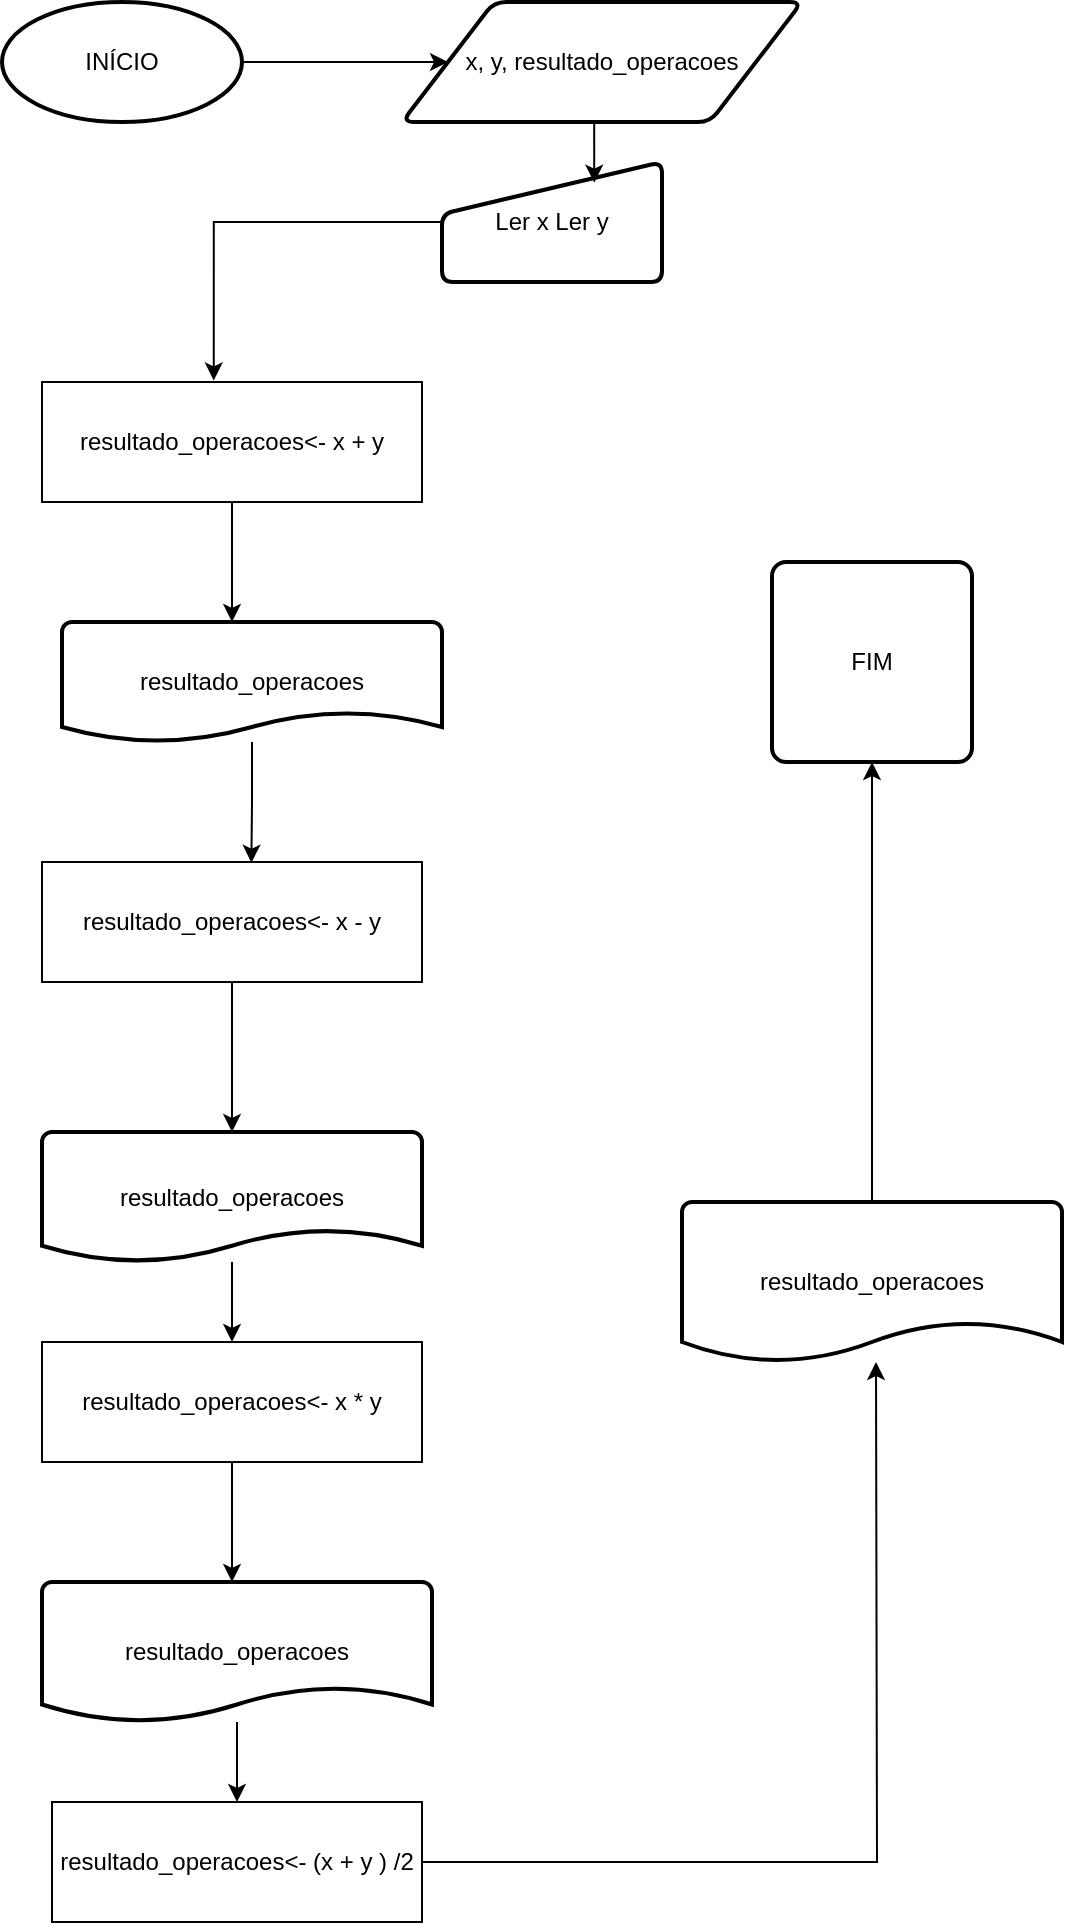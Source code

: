 <mxfile version="12.7.9" type="google"><diagram id="fg_LOSRtkVwd32hajZ1Z" name="questao1"><mxGraphModel dx="1019" dy="530" grid="1" gridSize="10" guides="1" tooltips="1" connect="1" arrows="1" fold="1" page="1" pageScale="1" pageWidth="827" pageHeight="1169" math="0" shadow="0"><root><mxCell id="0"/><mxCell id="1" parent="0"/><mxCell id="SYnCEUEye3kNTPdk-ewB-6" style="edgeStyle=orthogonalEdgeStyle;rounded=0;orthogonalLoop=1;jettySize=auto;html=1;entryX=0.452;entryY=-0.013;entryDx=0;entryDy=0;entryPerimeter=0;" edge="1" parent="1" source="2x3t2WMyXvJ3TAjPTOll-5" target="SYnCEUEye3kNTPdk-ewB-40"><mxGeometry relative="1" as="geometry"><mxPoint x="186" y="216" as="targetPoint"/></mxGeometry></mxCell><mxCell id="2x3t2WMyXvJ3TAjPTOll-5" value="Ler x Ler y" style="html=1;strokeWidth=2;shape=manualInput;whiteSpace=wrap;rounded=1;size=26;arcSize=11;" parent="1" vertex="1"><mxGeometry x="300" y="100" width="110" height="60" as="geometry"/></mxCell><mxCell id="SYnCEUEye3kNTPdk-ewB-54" style="edgeStyle=orthogonalEdgeStyle;rounded=0;orthogonalLoop=1;jettySize=auto;html=1;entryX=0.5;entryY=0;entryDx=0;entryDy=0;" edge="1" parent="1" source="2x3t2WMyXvJ3TAjPTOll-13" target="SYnCEUEye3kNTPdk-ewB-53"><mxGeometry relative="1" as="geometry"/></mxCell><mxCell id="2x3t2WMyXvJ3TAjPTOll-13" value="resultado_operacoes" style="strokeWidth=2;html=1;shape=mxgraph.flowchart.document2;whiteSpace=wrap;size=0.25;" parent="1" vertex="1"><mxGeometry x="100" y="810" width="195" height="70" as="geometry"/></mxCell><mxCell id="SYnCEUEye3kNTPdk-ewB-49" style="edgeStyle=orthogonalEdgeStyle;rounded=0;orthogonalLoop=1;jettySize=auto;html=1;" edge="1" parent="1" source="2x3t2WMyXvJ3TAjPTOll-15" target="SYnCEUEye3kNTPdk-ewB-47"><mxGeometry relative="1" as="geometry"/></mxCell><mxCell id="2x3t2WMyXvJ3TAjPTOll-15" value="resultado_operacoes" style="strokeWidth=2;html=1;shape=mxgraph.flowchart.document2;whiteSpace=wrap;size=0.25;" parent="1" vertex="1"><mxGeometry x="100" y="585" width="190" height="65" as="geometry"/></mxCell><mxCell id="SYnCEUEye3kNTPdk-ewB-5" style="edgeStyle=orthogonalEdgeStyle;rounded=0;orthogonalLoop=1;jettySize=auto;html=1;exitX=0.5;exitY=1;exitDx=0;exitDy=0;entryX=0.692;entryY=0.172;entryDx=0;entryDy=0;entryPerimeter=0;" edge="1" parent="1" source="SYnCEUEye3kNTPdk-ewB-2" target="2x3t2WMyXvJ3TAjPTOll-5"><mxGeometry relative="1" as="geometry"/></mxCell><mxCell id="SYnCEUEye3kNTPdk-ewB-2" value="x, y, resultado_operacoes&lt;br&gt;" style="shape=parallelogram;html=1;strokeWidth=2;perimeter=parallelogramPerimeter;whiteSpace=wrap;rounded=1;arcSize=12;size=0.23;" vertex="1" parent="1"><mxGeometry x="280" y="20" width="200" height="60" as="geometry"/></mxCell><mxCell id="SYnCEUEye3kNTPdk-ewB-45" style="edgeStyle=orthogonalEdgeStyle;rounded=0;orthogonalLoop=1;jettySize=auto;html=1;entryX=0.551;entryY=0.006;entryDx=0;entryDy=0;entryPerimeter=0;" edge="1" parent="1" source="SYnCEUEye3kNTPdk-ewB-9" target="SYnCEUEye3kNTPdk-ewB-44"><mxGeometry relative="1" as="geometry"/></mxCell><mxCell id="SYnCEUEye3kNTPdk-ewB-9" value="resultado_operacoes&lt;br&gt;" style="strokeWidth=2;html=1;shape=mxgraph.flowchart.document2;whiteSpace=wrap;size=0.25;" vertex="1" parent="1"><mxGeometry x="110" y="330" width="190" height="60" as="geometry"/></mxCell><mxCell id="SYnCEUEye3kNTPdk-ewB-43" style="edgeStyle=orthogonalEdgeStyle;rounded=0;orthogonalLoop=1;jettySize=auto;html=1;" edge="1" parent="1" source="SYnCEUEye3kNTPdk-ewB-40"><mxGeometry relative="1" as="geometry"><mxPoint x="195" y="330" as="targetPoint"/></mxGeometry></mxCell><mxCell id="SYnCEUEye3kNTPdk-ewB-40" value="resultado_operacoes&amp;lt;- x + y&lt;br&gt;" style="rounded=0;whiteSpace=wrap;html=1;" vertex="1" parent="1"><mxGeometry x="100" y="210" width="190" height="60" as="geometry"/></mxCell><mxCell id="SYnCEUEye3kNTPdk-ewB-46" style="edgeStyle=orthogonalEdgeStyle;rounded=0;orthogonalLoop=1;jettySize=auto;html=1;entryX=0.5;entryY=0;entryDx=0;entryDy=0;entryPerimeter=0;" edge="1" parent="1" source="SYnCEUEye3kNTPdk-ewB-44" target="2x3t2WMyXvJ3TAjPTOll-15"><mxGeometry relative="1" as="geometry"/></mxCell><mxCell id="SYnCEUEye3kNTPdk-ewB-44" value="resultado_operacoes&amp;lt;- x - y" style="rounded=0;whiteSpace=wrap;html=1;" vertex="1" parent="1"><mxGeometry x="100" y="450" width="190" height="60" as="geometry"/></mxCell><mxCell id="SYnCEUEye3kNTPdk-ewB-52" style="edgeStyle=orthogonalEdgeStyle;rounded=0;orthogonalLoop=1;jettySize=auto;html=1;" edge="1" parent="1" source="SYnCEUEye3kNTPdk-ewB-47"><mxGeometry relative="1" as="geometry"><mxPoint x="195" y="810" as="targetPoint"/></mxGeometry></mxCell><mxCell id="SYnCEUEye3kNTPdk-ewB-47" value="resultado_operacoes&amp;lt;- x * y" style="rounded=0;whiteSpace=wrap;html=1;" vertex="1" parent="1"><mxGeometry x="100" y="690" width="190" height="60" as="geometry"/></mxCell><mxCell id="SYnCEUEye3kNTPdk-ewB-57" style="edgeStyle=orthogonalEdgeStyle;rounded=0;orthogonalLoop=1;jettySize=auto;html=1;" edge="1" parent="1" source="SYnCEUEye3kNTPdk-ewB-53"><mxGeometry relative="1" as="geometry"><mxPoint x="517" y="700" as="targetPoint"/></mxGeometry></mxCell><mxCell id="SYnCEUEye3kNTPdk-ewB-53" value="resultado_operacoes&amp;lt;- (x + y ) /2" style="rounded=0;whiteSpace=wrap;html=1;" vertex="1" parent="1"><mxGeometry x="105" y="920" width="185" height="60" as="geometry"/></mxCell><mxCell id="SYnCEUEye3kNTPdk-ewB-61" style="edgeStyle=orthogonalEdgeStyle;rounded=0;orthogonalLoop=1;jettySize=auto;html=1;entryX=0.5;entryY=1;entryDx=0;entryDy=0;" edge="1" parent="1" source="SYnCEUEye3kNTPdk-ewB-59" target="SYnCEUEye3kNTPdk-ewB-60"><mxGeometry relative="1" as="geometry"/></mxCell><mxCell id="SYnCEUEye3kNTPdk-ewB-59" value="resultado_operacoes" style="strokeWidth=2;html=1;shape=mxgraph.flowchart.document2;whiteSpace=wrap;size=0.25;" vertex="1" parent="1"><mxGeometry x="420" y="620" width="190" height="80" as="geometry"/></mxCell><mxCell id="SYnCEUEye3kNTPdk-ewB-60" value="FIM" style="rounded=1;whiteSpace=wrap;html=1;absoluteArcSize=1;arcSize=14;strokeWidth=2;" vertex="1" parent="1"><mxGeometry x="465" y="300" width="100" height="100" as="geometry"/></mxCell><mxCell id="SYnCEUEye3kNTPdk-ewB-63" style="edgeStyle=orthogonalEdgeStyle;rounded=0;orthogonalLoop=1;jettySize=auto;html=1;" edge="1" parent="1" source="SYnCEUEye3kNTPdk-ewB-62" target="SYnCEUEye3kNTPdk-ewB-2"><mxGeometry relative="1" as="geometry"/></mxCell><mxCell id="SYnCEUEye3kNTPdk-ewB-62" value="INÍCIO" style="strokeWidth=2;html=1;shape=mxgraph.flowchart.start_1;whiteSpace=wrap;" vertex="1" parent="1"><mxGeometry x="80" y="20" width="120" height="60" as="geometry"/></mxCell></root></mxGraphModel></diagram></mxfile>